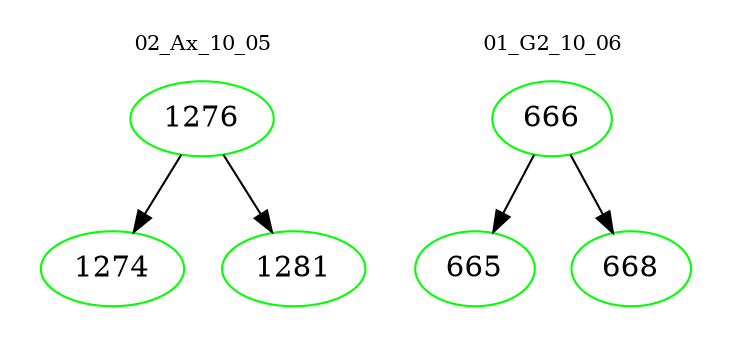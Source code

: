digraph{
subgraph cluster_0 {
color = white
label = "02_Ax_10_05";
fontsize=10;
T0_1276 [label="1276", color="green"]
T0_1276 -> T0_1274 [color="black"]
T0_1274 [label="1274", color="green"]
T0_1276 -> T0_1281 [color="black"]
T0_1281 [label="1281", color="green"]
}
subgraph cluster_1 {
color = white
label = "01_G2_10_06";
fontsize=10;
T1_666 [label="666", color="green"]
T1_666 -> T1_665 [color="black"]
T1_665 [label="665", color="green"]
T1_666 -> T1_668 [color="black"]
T1_668 [label="668", color="green"]
}
}
